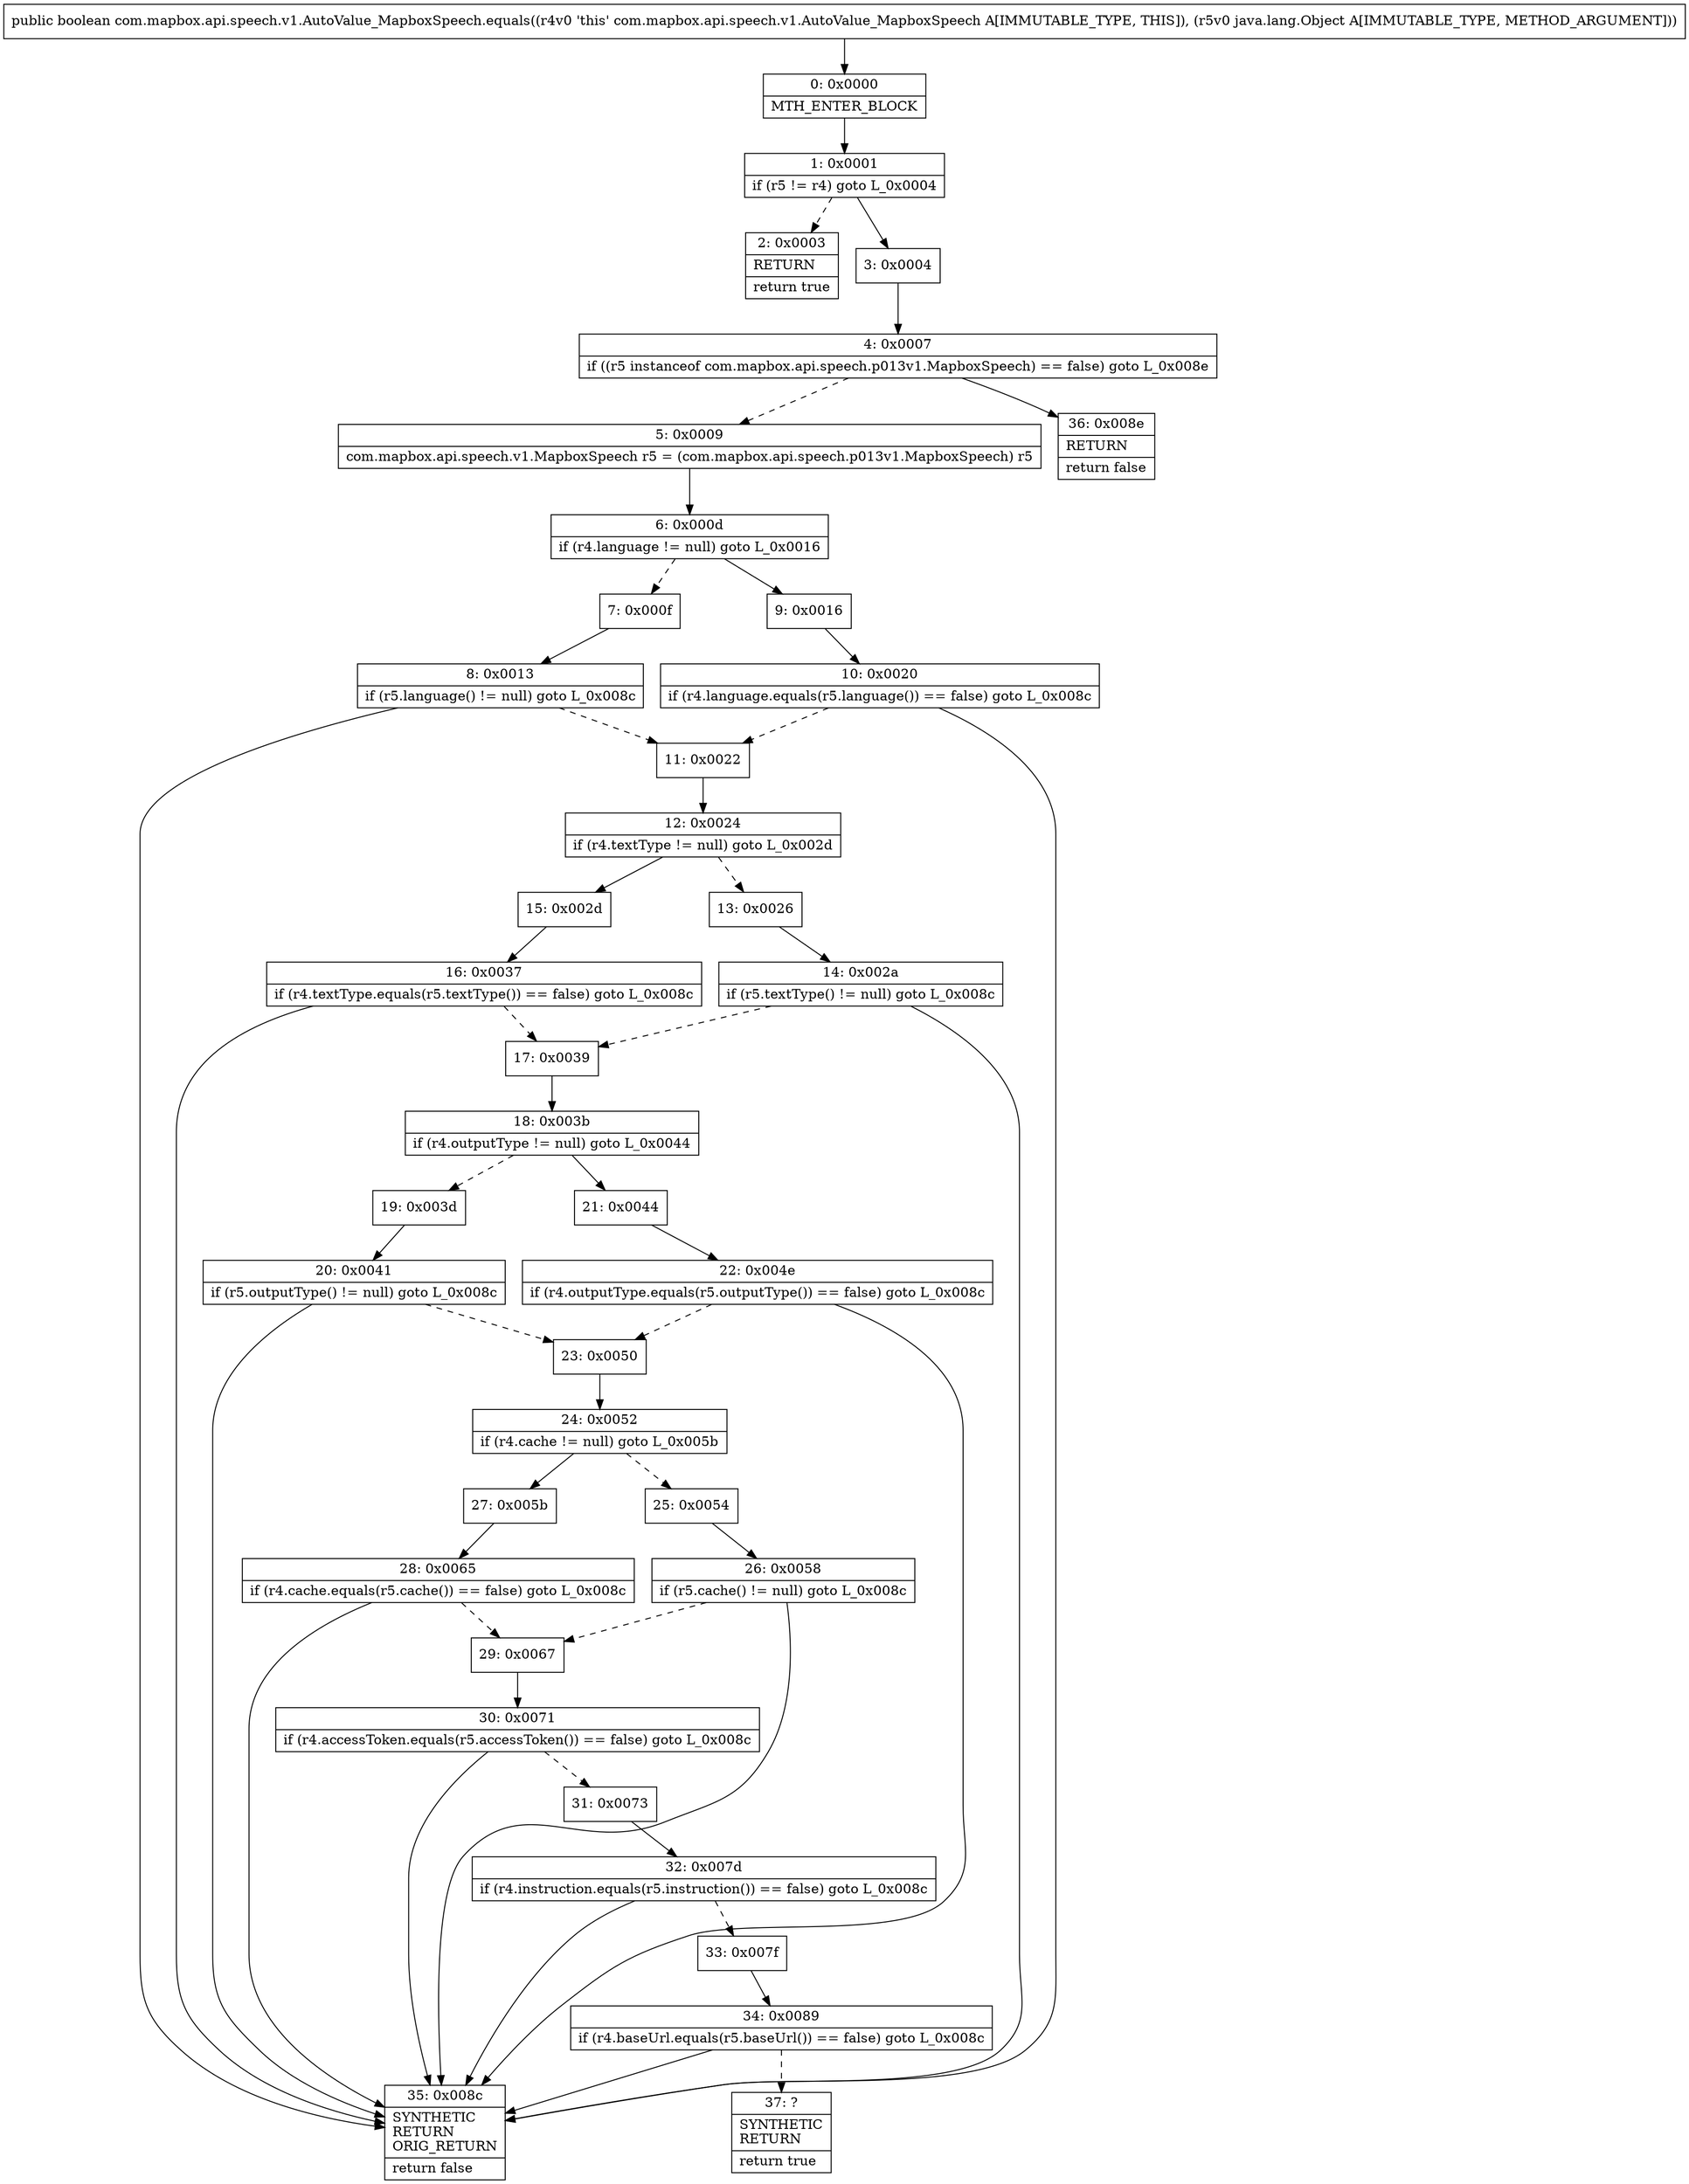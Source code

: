 digraph "CFG forcom.mapbox.api.speech.v1.AutoValue_MapboxSpeech.equals(Ljava\/lang\/Object;)Z" {
Node_0 [shape=record,label="{0\:\ 0x0000|MTH_ENTER_BLOCK\l}"];
Node_1 [shape=record,label="{1\:\ 0x0001|if (r5 != r4) goto L_0x0004\l}"];
Node_2 [shape=record,label="{2\:\ 0x0003|RETURN\l|return true\l}"];
Node_3 [shape=record,label="{3\:\ 0x0004}"];
Node_4 [shape=record,label="{4\:\ 0x0007|if ((r5 instanceof com.mapbox.api.speech.p013v1.MapboxSpeech) == false) goto L_0x008e\l}"];
Node_5 [shape=record,label="{5\:\ 0x0009|com.mapbox.api.speech.v1.MapboxSpeech r5 = (com.mapbox.api.speech.p013v1.MapboxSpeech) r5\l}"];
Node_6 [shape=record,label="{6\:\ 0x000d|if (r4.language != null) goto L_0x0016\l}"];
Node_7 [shape=record,label="{7\:\ 0x000f}"];
Node_8 [shape=record,label="{8\:\ 0x0013|if (r5.language() != null) goto L_0x008c\l}"];
Node_9 [shape=record,label="{9\:\ 0x0016}"];
Node_10 [shape=record,label="{10\:\ 0x0020|if (r4.language.equals(r5.language()) == false) goto L_0x008c\l}"];
Node_11 [shape=record,label="{11\:\ 0x0022}"];
Node_12 [shape=record,label="{12\:\ 0x0024|if (r4.textType != null) goto L_0x002d\l}"];
Node_13 [shape=record,label="{13\:\ 0x0026}"];
Node_14 [shape=record,label="{14\:\ 0x002a|if (r5.textType() != null) goto L_0x008c\l}"];
Node_15 [shape=record,label="{15\:\ 0x002d}"];
Node_16 [shape=record,label="{16\:\ 0x0037|if (r4.textType.equals(r5.textType()) == false) goto L_0x008c\l}"];
Node_17 [shape=record,label="{17\:\ 0x0039}"];
Node_18 [shape=record,label="{18\:\ 0x003b|if (r4.outputType != null) goto L_0x0044\l}"];
Node_19 [shape=record,label="{19\:\ 0x003d}"];
Node_20 [shape=record,label="{20\:\ 0x0041|if (r5.outputType() != null) goto L_0x008c\l}"];
Node_21 [shape=record,label="{21\:\ 0x0044}"];
Node_22 [shape=record,label="{22\:\ 0x004e|if (r4.outputType.equals(r5.outputType()) == false) goto L_0x008c\l}"];
Node_23 [shape=record,label="{23\:\ 0x0050}"];
Node_24 [shape=record,label="{24\:\ 0x0052|if (r4.cache != null) goto L_0x005b\l}"];
Node_25 [shape=record,label="{25\:\ 0x0054}"];
Node_26 [shape=record,label="{26\:\ 0x0058|if (r5.cache() != null) goto L_0x008c\l}"];
Node_27 [shape=record,label="{27\:\ 0x005b}"];
Node_28 [shape=record,label="{28\:\ 0x0065|if (r4.cache.equals(r5.cache()) == false) goto L_0x008c\l}"];
Node_29 [shape=record,label="{29\:\ 0x0067}"];
Node_30 [shape=record,label="{30\:\ 0x0071|if (r4.accessToken.equals(r5.accessToken()) == false) goto L_0x008c\l}"];
Node_31 [shape=record,label="{31\:\ 0x0073}"];
Node_32 [shape=record,label="{32\:\ 0x007d|if (r4.instruction.equals(r5.instruction()) == false) goto L_0x008c\l}"];
Node_33 [shape=record,label="{33\:\ 0x007f}"];
Node_34 [shape=record,label="{34\:\ 0x0089|if (r4.baseUrl.equals(r5.baseUrl()) == false) goto L_0x008c\l}"];
Node_35 [shape=record,label="{35\:\ 0x008c|SYNTHETIC\lRETURN\lORIG_RETURN\l|return false\l}"];
Node_36 [shape=record,label="{36\:\ 0x008e|RETURN\l|return false\l}"];
Node_37 [shape=record,label="{37\:\ ?|SYNTHETIC\lRETURN\l|return true\l}"];
MethodNode[shape=record,label="{public boolean com.mapbox.api.speech.v1.AutoValue_MapboxSpeech.equals((r4v0 'this' com.mapbox.api.speech.v1.AutoValue_MapboxSpeech A[IMMUTABLE_TYPE, THIS]), (r5v0 java.lang.Object A[IMMUTABLE_TYPE, METHOD_ARGUMENT])) }"];
MethodNode -> Node_0;
Node_0 -> Node_1;
Node_1 -> Node_2[style=dashed];
Node_1 -> Node_3;
Node_3 -> Node_4;
Node_4 -> Node_5[style=dashed];
Node_4 -> Node_36;
Node_5 -> Node_6;
Node_6 -> Node_7[style=dashed];
Node_6 -> Node_9;
Node_7 -> Node_8;
Node_8 -> Node_35;
Node_8 -> Node_11[style=dashed];
Node_9 -> Node_10;
Node_10 -> Node_11[style=dashed];
Node_10 -> Node_35;
Node_11 -> Node_12;
Node_12 -> Node_13[style=dashed];
Node_12 -> Node_15;
Node_13 -> Node_14;
Node_14 -> Node_35;
Node_14 -> Node_17[style=dashed];
Node_15 -> Node_16;
Node_16 -> Node_17[style=dashed];
Node_16 -> Node_35;
Node_17 -> Node_18;
Node_18 -> Node_19[style=dashed];
Node_18 -> Node_21;
Node_19 -> Node_20;
Node_20 -> Node_35;
Node_20 -> Node_23[style=dashed];
Node_21 -> Node_22;
Node_22 -> Node_23[style=dashed];
Node_22 -> Node_35;
Node_23 -> Node_24;
Node_24 -> Node_25[style=dashed];
Node_24 -> Node_27;
Node_25 -> Node_26;
Node_26 -> Node_35;
Node_26 -> Node_29[style=dashed];
Node_27 -> Node_28;
Node_28 -> Node_29[style=dashed];
Node_28 -> Node_35;
Node_29 -> Node_30;
Node_30 -> Node_31[style=dashed];
Node_30 -> Node_35;
Node_31 -> Node_32;
Node_32 -> Node_33[style=dashed];
Node_32 -> Node_35;
Node_33 -> Node_34;
Node_34 -> Node_35;
Node_34 -> Node_37[style=dashed];
}

